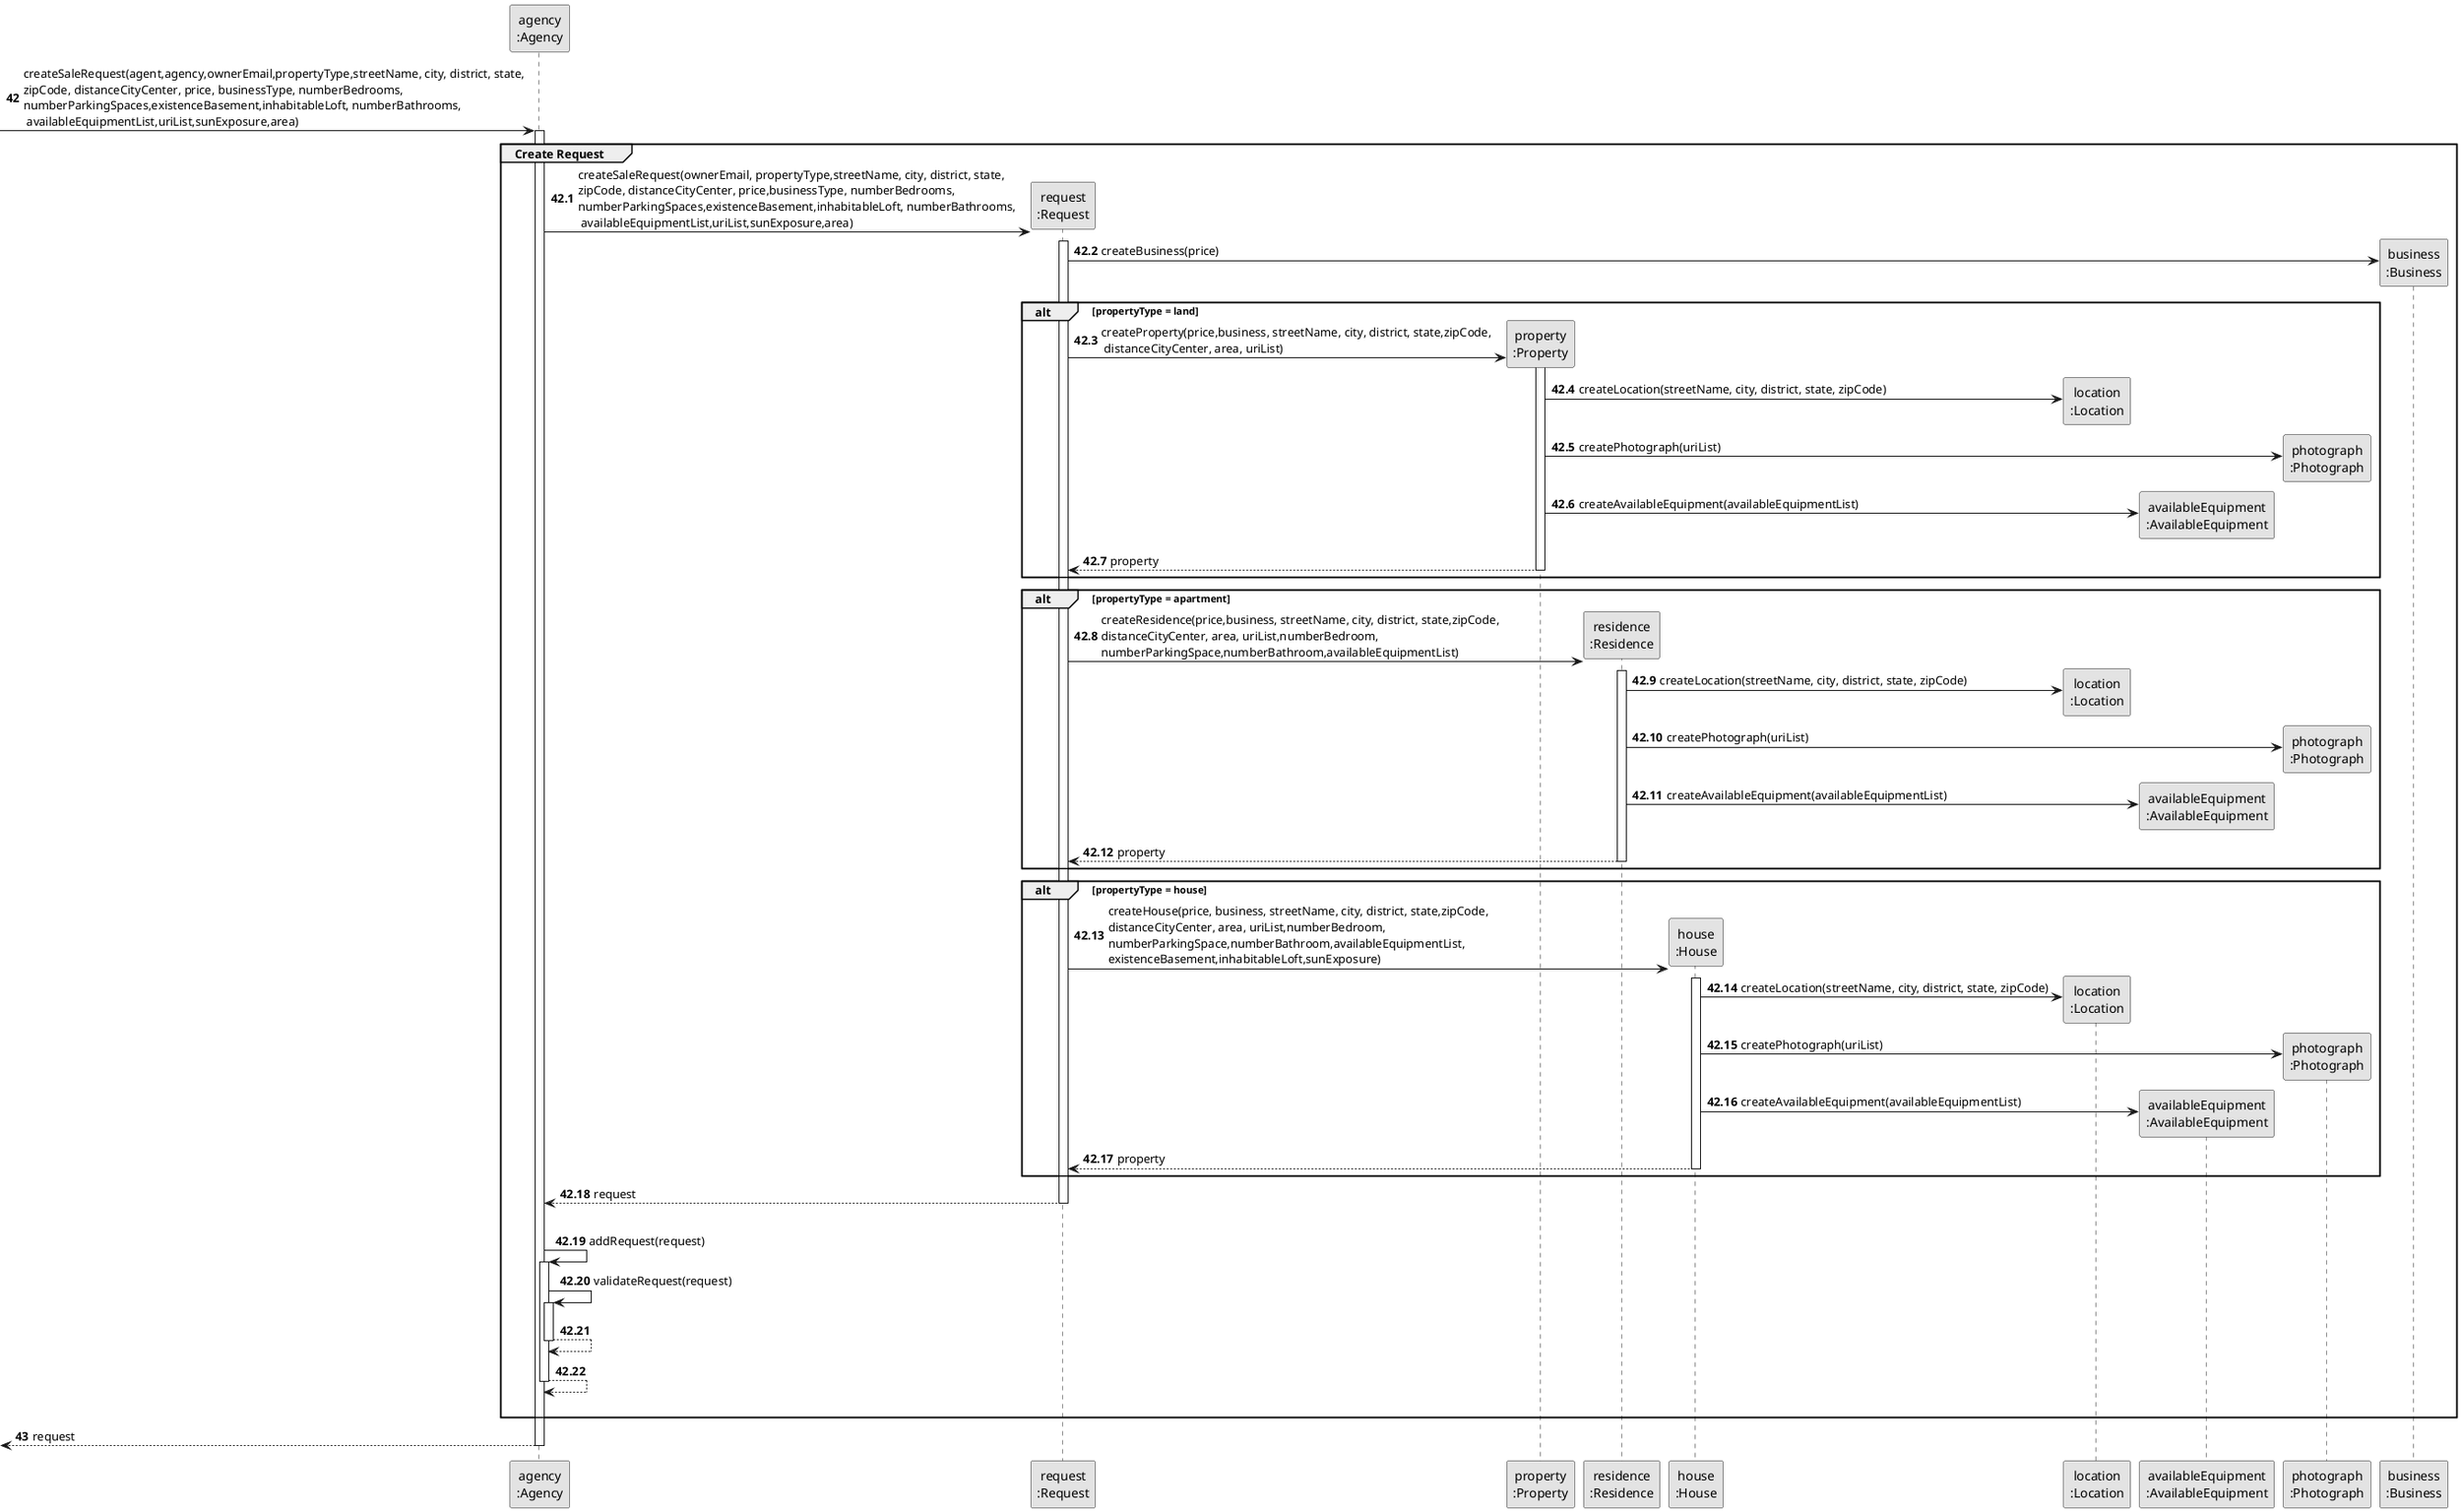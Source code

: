 @startuml
skinparam monochrome true
skinparam packageStyle rectangle
skinparam shadowing false

participant "agency\n:Agency" as AGENCY
participant "request\n:Request" as REQUEST
participant "property\n:Property" as PROPERTY
participant "residence\n:Residence" as RESIDENCE
participant "house\n:House" as HOUSE
participant "location\n:Location" as LOCATION
participant "availableEquipment\n:AvailableEquipment" as AEQUIP
participant "photograph\n:Photograph" as PHOTO
participant "business\n:Business" as BUSINESS

'MUDAR O AUTONUMBER

autonumber 42

        -> AGENCY: createSaleRequest(agent,agency,ownerEmail,propertyType,streetName, city, district, state,\nzipCode, distanceCityCenter, price, businessType, numberBedrooms,\nnumberParkingSpaces,existenceBasement,inhabitableLoft, numberBathrooms,\n availableEquipmentList,uriList,sunExposure,area)
         activate AGENCY

autonumber 42.1

    group Create Request

        AGENCY -> REQUEST **: createSaleRequest(ownerEmail, propertyType,streetName, city, district, state,\nzipCode, distanceCityCenter, price,businessType, numberBedrooms,\nnumberParkingSpaces,existenceBasement,inhabitableLoft, numberBathrooms,\n availableEquipmentList,uriList,sunExposure,area)
        activate REQUEST

       REQUEST -> BUSINESS** : createBusiness(price)

        alt propertyType = land
                REQUEST -> PROPERTY** : createProperty(price,business, streetName, city, district, state,zipCode,\n distanceCityCenter, area, uriList)
                activate PROPERTY

                PROPERTY -> LOCATION** : createLocation(streetName, city, district, state, zipCode)

                PROPERTY -> PHOTO** : createPhotograph(uriList)
                PROPERTY -> AEQUIP** : createAvailableEquipment(availableEquipmentList)
                PROPERTY --> REQUEST : property
                deactivate PROPERTY

        end
        alt propertyType = apartment

                REQUEST -> RESIDENCE** : createResidence(price,business, streetName, city, district, state,zipCode,\ndistanceCityCenter, area, uriList,numberBedroom,\nnumberParkingSpace,numberBathroom,availableEquipmentList)
                activate RESIDENCE

                RESIDENCE -> LOCATION** : createLocation(streetName, city, district, state, zipCode)

                RESIDENCE -> PHOTO** : createPhotograph(uriList)
                RESIDENCE -> AEQUIP** : createAvailableEquipment(availableEquipmentList)
                RESIDENCE --> REQUEST : property
                deactivate RESIDENCE\

        end
        alt propertyType = house
                REQUEST -> HOUSE** : createHouse(price, business, streetName, city, district, state,zipCode,\ndistanceCityCenter, area, uriList,numberBedroom,\nnumberParkingSpace,numberBathroom,availableEquipmentList,\nexistenceBasement,inhabitableLoft,sunExposure)
                activate HOUSE

                HOUSE -> LOCATION** : createLocation(streetName, city, district, state, zipCode)

                HOUSE -> PHOTO** : createPhotograph(uriList)
                HOUSE -> AEQUIP** : createAvailableEquipment(availableEquipmentList)
                HOUSE --> REQUEST : property
                deactivate HOUSE
        end

            REQUEST --> AGENCY: request
            deactivate REQUEST
            |||
            AGENCY -> AGENCY: addRequest(request)
                activate AGENCY
                    AGENCY -> AGENCY: validateRequest(request)
                    activate AGENCY
                        AGENCY --> AGENCY
                    deactivate AGENCY

                    AGENCY --> AGENCY

            deactivate  AGENCY
    |||
    end

autonumber 43
        <-- AGENCY: request
        deactivate AGENCY


@enduml